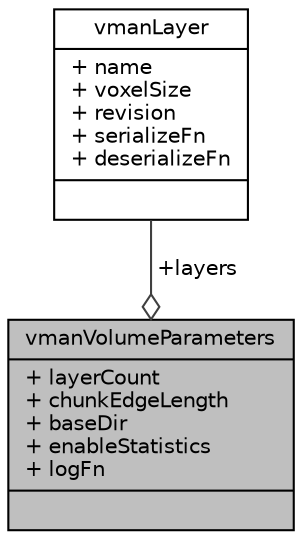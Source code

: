 digraph "vmanVolumeParameters"
{
  bgcolor="transparent";
  edge [fontname="Helvetica",fontsize="10",labelfontname="Helvetica",labelfontsize="10"];
  node [fontname="Helvetica",fontsize="10",shape=record];
  Node1 [label="{vmanVolumeParameters\n|+ layerCount\l+ chunkEdgeLength\l+ baseDir\l+ enableStatistics\l+ logFn\l|}",height=0.2,width=0.4,color="black", fillcolor="grey75", style="filled" fontcolor="black"];
  Node2 -> Node1 [color="grey25",fontsize="10",style="solid",label=" +layers" ,arrowhead="odiamond",fontname="Helvetica"];
  Node2 [label="{vmanLayer\n|+ name\l+ voxelSize\l+ revision\l+ serializeFn\l+ deserializeFn\l|}",height=0.2,width=0.4,color="black",URL="$structvman_layer.html"];
}
